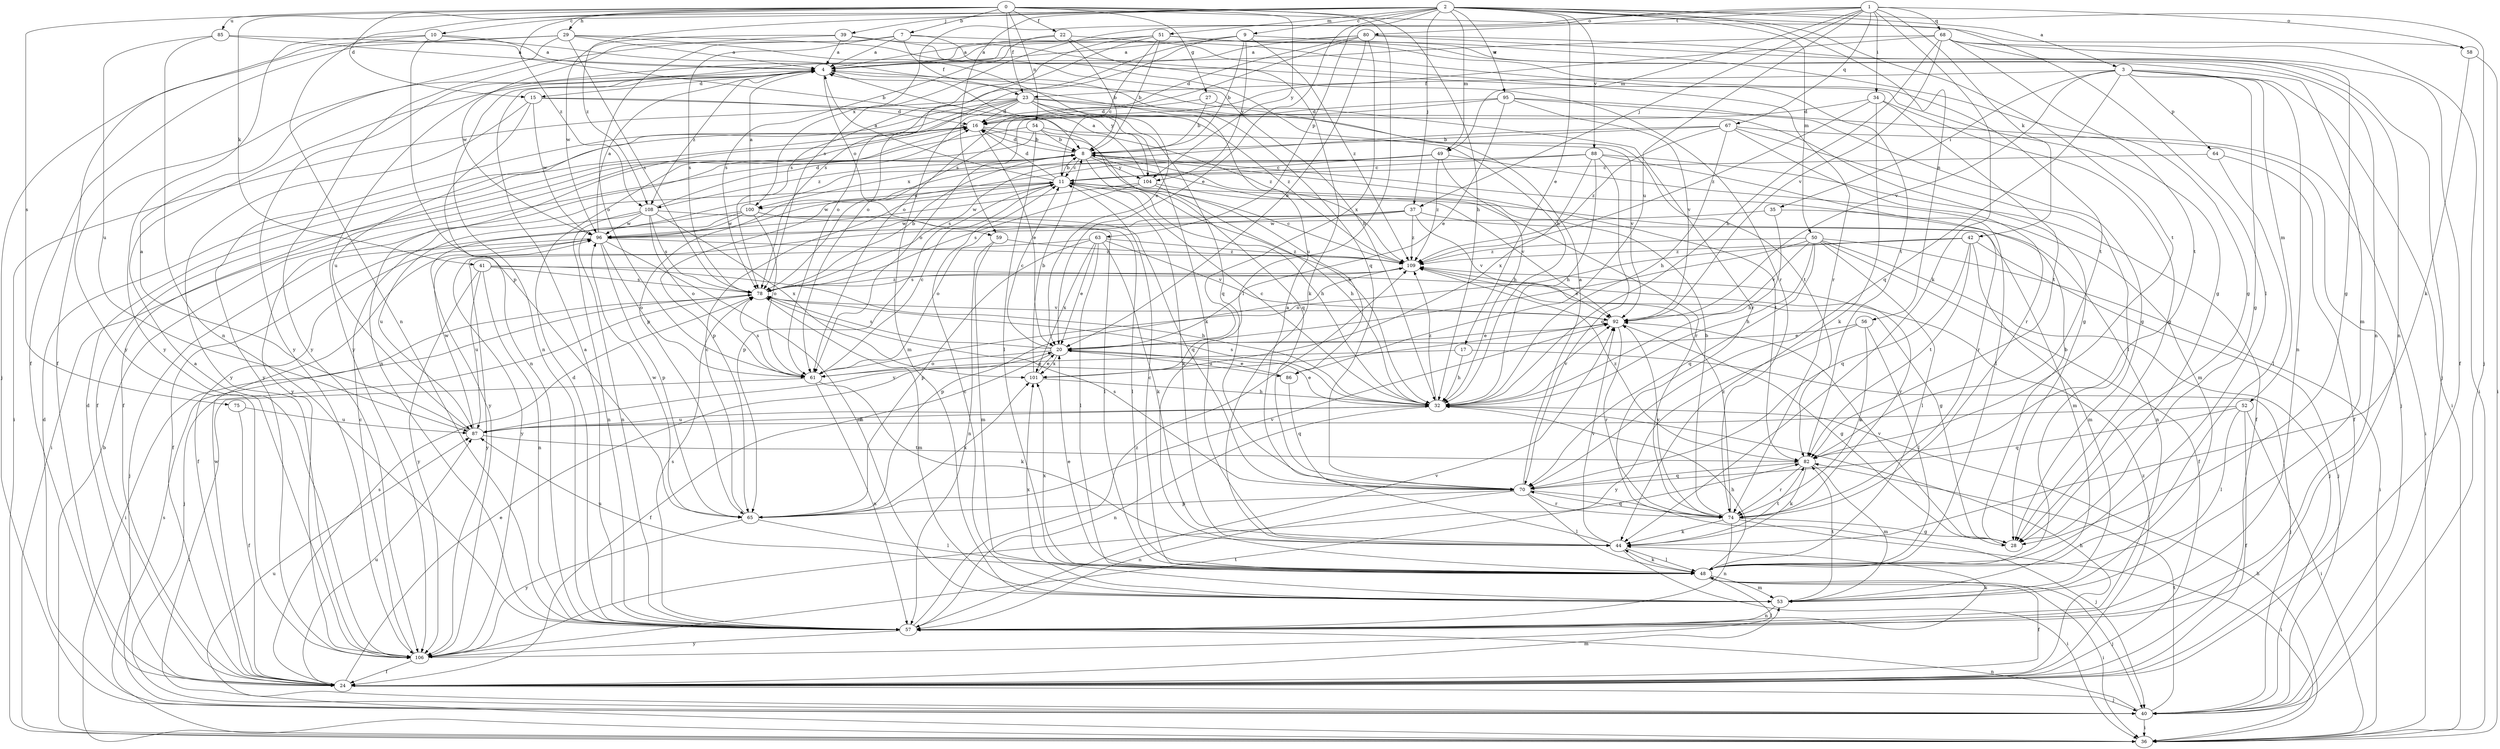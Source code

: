 strict digraph  {
0;
1;
2;
3;
4;
7;
8;
9;
10;
11;
15;
16;
17;
20;
22;
23;
24;
27;
28;
29;
32;
34;
35;
36;
37;
39;
40;
41;
42;
44;
48;
49;
50;
51;
52;
53;
54;
56;
57;
58;
59;
61;
63;
64;
65;
67;
68;
70;
74;
75;
78;
80;
82;
85;
86;
87;
88;
92;
95;
96;
100;
101;
104;
106;
108;
109;
0 -> 7  [label=b];
0 -> 15  [label=d];
0 -> 22  [label=f];
0 -> 23  [label=f];
0 -> 27  [label=g];
0 -> 29  [label=h];
0 -> 32  [label=h];
0 -> 41  [label=k];
0 -> 48  [label=l];
0 -> 54  [label=n];
0 -> 58  [label=o];
0 -> 75  [label=s];
0 -> 85  [label=u];
0 -> 104  [label=y];
0 -> 108  [label=z];
1 -> 34  [label=i];
1 -> 37  [label=j];
1 -> 42  [label=k];
1 -> 44  [label=k];
1 -> 49  [label=m];
1 -> 58  [label=o];
1 -> 67  [label=q];
1 -> 68  [label=q];
1 -> 78  [label=s];
1 -> 80  [label=t];
1 -> 86  [label=u];
1 -> 100  [label=x];
2 -> 3  [label=a];
2 -> 9  [label=c];
2 -> 10  [label=c];
2 -> 17  [label=e];
2 -> 20  [label=e];
2 -> 37  [label=j];
2 -> 39  [label=j];
2 -> 40  [label=j];
2 -> 48  [label=l];
2 -> 49  [label=m];
2 -> 50  [label=m];
2 -> 51  [label=m];
2 -> 56  [label=n];
2 -> 57  [label=n];
2 -> 59  [label=o];
2 -> 63  [label=p];
2 -> 82  [label=t];
2 -> 88  [label=v];
2 -> 95  [label=w];
2 -> 108  [label=z];
3 -> 23  [label=f];
3 -> 28  [label=g];
3 -> 35  [label=i];
3 -> 36  [label=i];
3 -> 52  [label=m];
3 -> 57  [label=n];
3 -> 64  [label=p];
3 -> 70  [label=q];
3 -> 92  [label=v];
4 -> 15  [label=d];
4 -> 57  [label=n];
4 -> 59  [label=o];
4 -> 104  [label=y];
4 -> 108  [label=z];
7 -> 4  [label=a];
7 -> 23  [label=f];
7 -> 61  [label=o];
7 -> 74  [label=r];
7 -> 78  [label=s];
7 -> 82  [label=t];
7 -> 96  [label=w];
8 -> 11  [label=c];
8 -> 16  [label=d];
8 -> 32  [label=h];
8 -> 36  [label=i];
8 -> 74  [label=r];
8 -> 82  [label=t];
8 -> 100  [label=x];
8 -> 104  [label=y];
8 -> 108  [label=z];
9 -> 4  [label=a];
9 -> 8  [label=b];
9 -> 28  [label=g];
9 -> 61  [label=o];
9 -> 78  [label=s];
9 -> 104  [label=y];
9 -> 109  [label=z];
10 -> 4  [label=a];
10 -> 24  [label=f];
10 -> 65  [label=p];
10 -> 70  [label=q];
10 -> 106  [label=y];
11 -> 4  [label=a];
11 -> 8  [label=b];
11 -> 16  [label=d];
11 -> 32  [label=h];
11 -> 44  [label=k];
11 -> 65  [label=p];
11 -> 74  [label=r];
11 -> 96  [label=w];
11 -> 100  [label=x];
15 -> 16  [label=d];
15 -> 57  [label=n];
15 -> 96  [label=w];
15 -> 106  [label=y];
15 -> 109  [label=z];
16 -> 8  [label=b];
16 -> 20  [label=e];
16 -> 24  [label=f];
16 -> 86  [label=u];
17 -> 32  [label=h];
17 -> 40  [label=j];
17 -> 61  [label=o];
20 -> 11  [label=c];
20 -> 24  [label=f];
20 -> 61  [label=o];
20 -> 78  [label=s];
20 -> 86  [label=u];
20 -> 101  [label=x];
22 -> 4  [label=a];
22 -> 8  [label=b];
22 -> 44  [label=k];
22 -> 74  [label=r];
22 -> 78  [label=s];
23 -> 16  [label=d];
23 -> 28  [label=g];
23 -> 36  [label=i];
23 -> 44  [label=k];
23 -> 53  [label=m];
23 -> 57  [label=n];
23 -> 70  [label=q];
23 -> 82  [label=t];
23 -> 87  [label=u];
23 -> 106  [label=y];
23 -> 109  [label=z];
24 -> 16  [label=d];
24 -> 20  [label=e];
24 -> 32  [label=h];
24 -> 40  [label=j];
24 -> 53  [label=m];
24 -> 78  [label=s];
24 -> 87  [label=u];
24 -> 96  [label=w];
24 -> 109  [label=z];
27 -> 8  [label=b];
27 -> 16  [label=d];
27 -> 74  [label=r];
28 -> 8  [label=b];
28 -> 92  [label=v];
29 -> 4  [label=a];
29 -> 20  [label=e];
29 -> 24  [label=f];
29 -> 32  [label=h];
29 -> 40  [label=j];
29 -> 78  [label=s];
29 -> 106  [label=y];
32 -> 11  [label=c];
32 -> 20  [label=e];
32 -> 57  [label=n];
32 -> 78  [label=s];
32 -> 87  [label=u];
32 -> 92  [label=v];
32 -> 109  [label=z];
34 -> 16  [label=d];
34 -> 28  [label=g];
34 -> 44  [label=k];
34 -> 82  [label=t];
34 -> 109  [label=z];
35 -> 32  [label=h];
35 -> 57  [label=n];
35 -> 96  [label=w];
36 -> 8  [label=b];
36 -> 32  [label=h];
36 -> 78  [label=s];
37 -> 53  [label=m];
37 -> 61  [label=o];
37 -> 92  [label=v];
37 -> 96  [label=w];
37 -> 106  [label=y];
37 -> 109  [label=z];
39 -> 4  [label=a];
39 -> 28  [label=g];
39 -> 32  [label=h];
39 -> 96  [label=w];
39 -> 106  [label=y];
40 -> 16  [label=d];
40 -> 36  [label=i];
40 -> 57  [label=n];
40 -> 82  [label=t];
40 -> 87  [label=u];
41 -> 28  [label=g];
41 -> 32  [label=h];
41 -> 57  [label=n];
41 -> 78  [label=s];
41 -> 87  [label=u];
41 -> 106  [label=y];
42 -> 40  [label=j];
42 -> 53  [label=m];
42 -> 61  [label=o];
42 -> 70  [label=q];
42 -> 82  [label=t];
42 -> 109  [label=z];
44 -> 4  [label=a];
44 -> 36  [label=i];
44 -> 48  [label=l];
44 -> 82  [label=t];
44 -> 92  [label=v];
48 -> 11  [label=c];
48 -> 20  [label=e];
48 -> 24  [label=f];
48 -> 32  [label=h];
48 -> 36  [label=i];
48 -> 40  [label=j];
48 -> 44  [label=k];
48 -> 53  [label=m];
48 -> 87  [label=u];
48 -> 101  [label=x];
49 -> 11  [label=c];
49 -> 32  [label=h];
49 -> 53  [label=m];
49 -> 78  [label=s];
49 -> 106  [label=y];
49 -> 109  [label=z];
50 -> 20  [label=e];
50 -> 24  [label=f];
50 -> 32  [label=h];
50 -> 36  [label=i];
50 -> 40  [label=j];
50 -> 48  [label=l];
50 -> 70  [label=q];
50 -> 92  [label=v];
50 -> 109  [label=z];
51 -> 4  [label=a];
51 -> 8  [label=b];
51 -> 11  [label=c];
51 -> 53  [label=m];
51 -> 57  [label=n];
51 -> 61  [label=o];
51 -> 78  [label=s];
51 -> 82  [label=t];
51 -> 106  [label=y];
52 -> 24  [label=f];
52 -> 36  [label=i];
52 -> 48  [label=l];
52 -> 70  [label=q];
52 -> 87  [label=u];
53 -> 11  [label=c];
53 -> 57  [label=n];
53 -> 82  [label=t];
53 -> 101  [label=x];
54 -> 8  [label=b];
54 -> 24  [label=f];
54 -> 48  [label=l];
54 -> 70  [label=q];
54 -> 92  [label=v];
54 -> 106  [label=y];
56 -> 20  [label=e];
56 -> 48  [label=l];
56 -> 74  [label=r];
56 -> 106  [label=y];
57 -> 4  [label=a];
57 -> 16  [label=d];
57 -> 44  [label=k];
57 -> 78  [label=s];
57 -> 92  [label=v];
57 -> 106  [label=y];
57 -> 109  [label=z];
58 -> 36  [label=i];
58 -> 44  [label=k];
59 -> 53  [label=m];
59 -> 57  [label=n];
59 -> 109  [label=z];
61 -> 11  [label=c];
61 -> 36  [label=i];
61 -> 44  [label=k];
61 -> 57  [label=n];
61 -> 78  [label=s];
63 -> 20  [label=e];
63 -> 44  [label=k];
63 -> 48  [label=l];
63 -> 65  [label=p];
63 -> 92  [label=v];
63 -> 101  [label=x];
63 -> 106  [label=y];
63 -> 109  [label=z];
64 -> 11  [label=c];
64 -> 24  [label=f];
64 -> 48  [label=l];
65 -> 11  [label=c];
65 -> 48  [label=l];
65 -> 92  [label=v];
65 -> 96  [label=w];
65 -> 101  [label=x];
65 -> 106  [label=y];
67 -> 8  [label=b];
67 -> 32  [label=h];
67 -> 36  [label=i];
67 -> 48  [label=l];
67 -> 65  [label=p];
67 -> 74  [label=r];
67 -> 109  [label=z];
68 -> 4  [label=a];
68 -> 24  [label=f];
68 -> 28  [label=g];
68 -> 32  [label=h];
68 -> 36  [label=i];
68 -> 78  [label=s];
68 -> 82  [label=t];
68 -> 92  [label=v];
70 -> 4  [label=a];
70 -> 40  [label=j];
70 -> 48  [label=l];
70 -> 57  [label=n];
70 -> 65  [label=p];
70 -> 74  [label=r];
70 -> 78  [label=s];
74 -> 8  [label=b];
74 -> 28  [label=g];
74 -> 36  [label=i];
74 -> 44  [label=k];
74 -> 57  [label=n];
74 -> 70  [label=q];
74 -> 92  [label=v];
74 -> 109  [label=z];
75 -> 24  [label=f];
75 -> 87  [label=u];
78 -> 8  [label=b];
78 -> 36  [label=i];
78 -> 40  [label=j];
78 -> 53  [label=m];
78 -> 92  [label=v];
78 -> 109  [label=z];
80 -> 4  [label=a];
80 -> 16  [label=d];
80 -> 20  [label=e];
80 -> 40  [label=j];
80 -> 57  [label=n];
80 -> 61  [label=o];
80 -> 101  [label=x];
80 -> 106  [label=y];
82 -> 44  [label=k];
82 -> 53  [label=m];
82 -> 70  [label=q];
82 -> 74  [label=r];
82 -> 109  [label=z];
85 -> 4  [label=a];
85 -> 8  [label=b];
85 -> 57  [label=n];
85 -> 87  [label=u];
86 -> 20  [label=e];
86 -> 70  [label=q];
87 -> 4  [label=a];
87 -> 32  [label=h];
87 -> 82  [label=t];
87 -> 92  [label=v];
87 -> 96  [label=w];
88 -> 11  [label=c];
88 -> 24  [label=f];
88 -> 32  [label=h];
88 -> 48  [label=l];
88 -> 65  [label=p];
88 -> 70  [label=q];
88 -> 101  [label=x];
92 -> 20  [label=e];
92 -> 28  [label=g];
92 -> 74  [label=r];
95 -> 16  [label=d];
95 -> 20  [label=e];
95 -> 28  [label=g];
95 -> 40  [label=j];
95 -> 61  [label=o];
95 -> 92  [label=v];
96 -> 4  [label=a];
96 -> 24  [label=f];
96 -> 40  [label=j];
96 -> 53  [label=m];
96 -> 61  [label=o];
96 -> 65  [label=p];
96 -> 109  [label=z];
100 -> 4  [label=a];
100 -> 24  [label=f];
100 -> 48  [label=l];
100 -> 57  [label=n];
100 -> 61  [label=o];
100 -> 70  [label=q];
100 -> 96  [label=w];
101 -> 8  [label=b];
101 -> 20  [label=e];
101 -> 32  [label=h];
104 -> 4  [label=a];
104 -> 32  [label=h];
104 -> 78  [label=s];
104 -> 92  [label=v];
104 -> 96  [label=w];
106 -> 4  [label=a];
106 -> 11  [label=c];
106 -> 24  [label=f];
106 -> 48  [label=l];
106 -> 82  [label=t];
108 -> 16  [label=d];
108 -> 48  [label=l];
108 -> 57  [label=n];
108 -> 61  [label=o];
108 -> 78  [label=s];
108 -> 87  [label=u];
108 -> 96  [label=w];
108 -> 101  [label=x];
109 -> 11  [label=c];
109 -> 65  [label=p];
109 -> 74  [label=r];
109 -> 78  [label=s];
}
